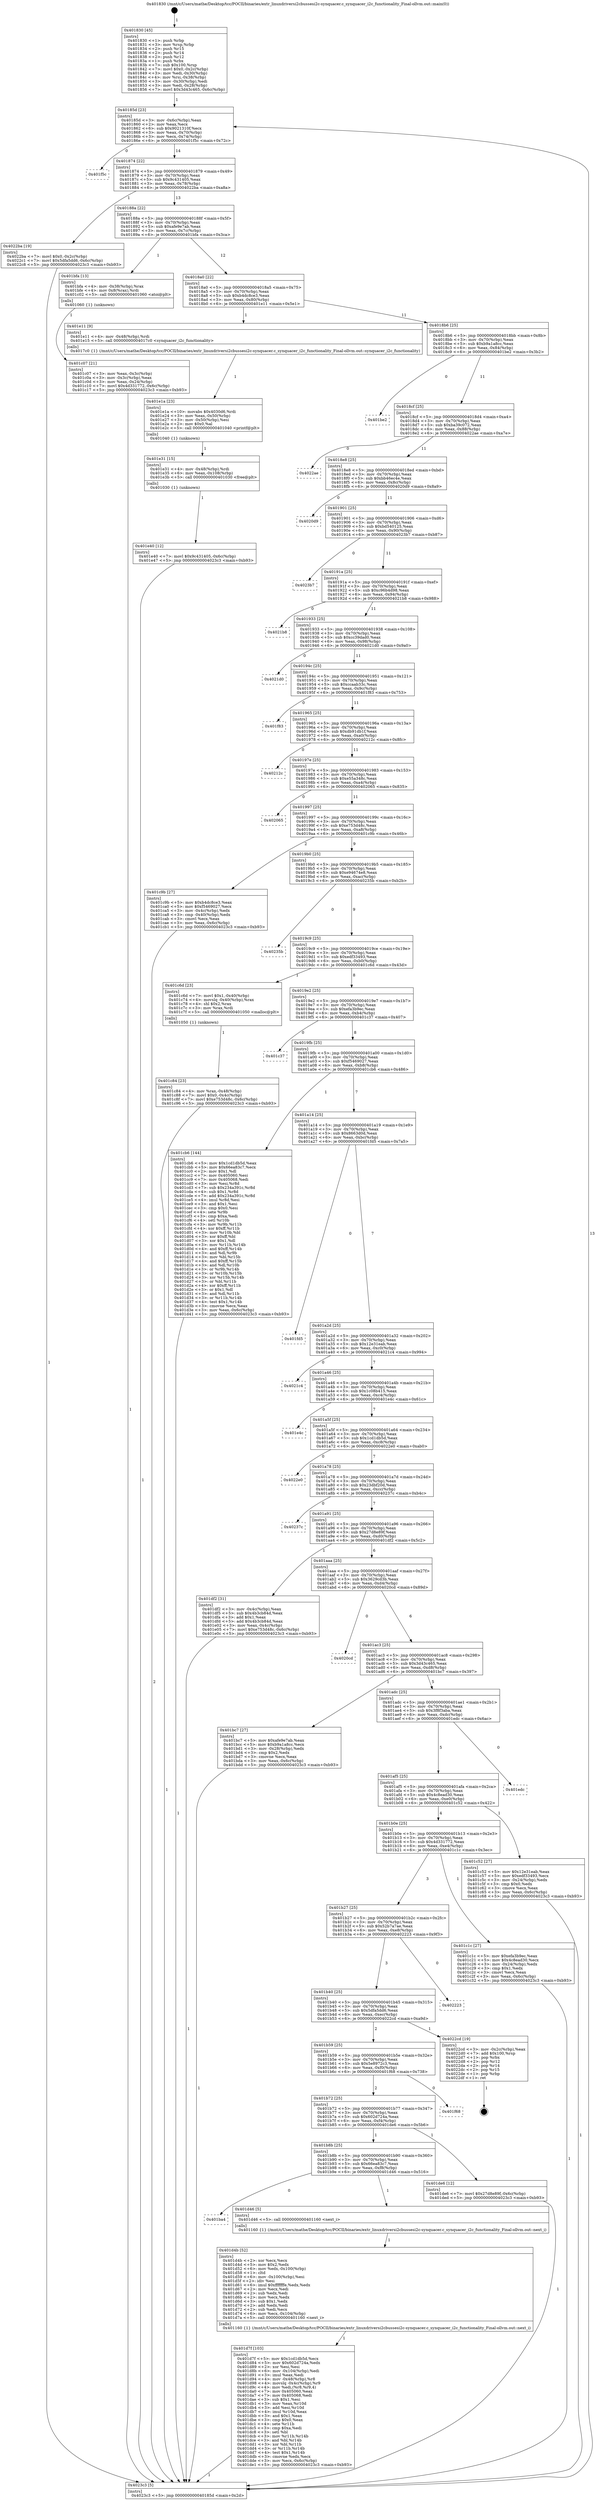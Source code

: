 digraph "0x401830" {
  label = "0x401830 (/mnt/c/Users/mathe/Desktop/tcc/POCII/binaries/extr_linuxdriversi2cbussesi2c-synquacer.c_synquacer_i2c_functionality_Final-ollvm.out::main(0))"
  labelloc = "t"
  node[shape=record]

  Entry [label="",width=0.3,height=0.3,shape=circle,fillcolor=black,style=filled]
  "0x40185d" [label="{
     0x40185d [23]\l
     | [instrs]\l
     &nbsp;&nbsp;0x40185d \<+3\>: mov -0x6c(%rbp),%eax\l
     &nbsp;&nbsp;0x401860 \<+2\>: mov %eax,%ecx\l
     &nbsp;&nbsp;0x401862 \<+6\>: sub $0x9021310f,%ecx\l
     &nbsp;&nbsp;0x401868 \<+3\>: mov %eax,-0x70(%rbp)\l
     &nbsp;&nbsp;0x40186b \<+3\>: mov %ecx,-0x74(%rbp)\l
     &nbsp;&nbsp;0x40186e \<+6\>: je 0000000000401f5c \<main+0x72c\>\l
  }"]
  "0x401f5c" [label="{
     0x401f5c\l
  }", style=dashed]
  "0x401874" [label="{
     0x401874 [22]\l
     | [instrs]\l
     &nbsp;&nbsp;0x401874 \<+5\>: jmp 0000000000401879 \<main+0x49\>\l
     &nbsp;&nbsp;0x401879 \<+3\>: mov -0x70(%rbp),%eax\l
     &nbsp;&nbsp;0x40187c \<+5\>: sub $0x9c431405,%eax\l
     &nbsp;&nbsp;0x401881 \<+3\>: mov %eax,-0x78(%rbp)\l
     &nbsp;&nbsp;0x401884 \<+6\>: je 00000000004022ba \<main+0xa8a\>\l
  }"]
  Exit [label="",width=0.3,height=0.3,shape=circle,fillcolor=black,style=filled,peripheries=2]
  "0x4022ba" [label="{
     0x4022ba [19]\l
     | [instrs]\l
     &nbsp;&nbsp;0x4022ba \<+7\>: movl $0x0,-0x2c(%rbp)\l
     &nbsp;&nbsp;0x4022c1 \<+7\>: movl $0x5dfa5dd6,-0x6c(%rbp)\l
     &nbsp;&nbsp;0x4022c8 \<+5\>: jmp 00000000004023c3 \<main+0xb93\>\l
  }"]
  "0x40188a" [label="{
     0x40188a [22]\l
     | [instrs]\l
     &nbsp;&nbsp;0x40188a \<+5\>: jmp 000000000040188f \<main+0x5f\>\l
     &nbsp;&nbsp;0x40188f \<+3\>: mov -0x70(%rbp),%eax\l
     &nbsp;&nbsp;0x401892 \<+5\>: sub $0xafe9e7ab,%eax\l
     &nbsp;&nbsp;0x401897 \<+3\>: mov %eax,-0x7c(%rbp)\l
     &nbsp;&nbsp;0x40189a \<+6\>: je 0000000000401bfa \<main+0x3ca\>\l
  }"]
  "0x401e40" [label="{
     0x401e40 [12]\l
     | [instrs]\l
     &nbsp;&nbsp;0x401e40 \<+7\>: movl $0x9c431405,-0x6c(%rbp)\l
     &nbsp;&nbsp;0x401e47 \<+5\>: jmp 00000000004023c3 \<main+0xb93\>\l
  }"]
  "0x401bfa" [label="{
     0x401bfa [13]\l
     | [instrs]\l
     &nbsp;&nbsp;0x401bfa \<+4\>: mov -0x38(%rbp),%rax\l
     &nbsp;&nbsp;0x401bfe \<+4\>: mov 0x8(%rax),%rdi\l
     &nbsp;&nbsp;0x401c02 \<+5\>: call 0000000000401060 \<atoi@plt\>\l
     | [calls]\l
     &nbsp;&nbsp;0x401060 \{1\} (unknown)\l
  }"]
  "0x4018a0" [label="{
     0x4018a0 [22]\l
     | [instrs]\l
     &nbsp;&nbsp;0x4018a0 \<+5\>: jmp 00000000004018a5 \<main+0x75\>\l
     &nbsp;&nbsp;0x4018a5 \<+3\>: mov -0x70(%rbp),%eax\l
     &nbsp;&nbsp;0x4018a8 \<+5\>: sub $0xb4dc8ce3,%eax\l
     &nbsp;&nbsp;0x4018ad \<+3\>: mov %eax,-0x80(%rbp)\l
     &nbsp;&nbsp;0x4018b0 \<+6\>: je 0000000000401e11 \<main+0x5e1\>\l
  }"]
  "0x401e31" [label="{
     0x401e31 [15]\l
     | [instrs]\l
     &nbsp;&nbsp;0x401e31 \<+4\>: mov -0x48(%rbp),%rdi\l
     &nbsp;&nbsp;0x401e35 \<+6\>: mov %eax,-0x108(%rbp)\l
     &nbsp;&nbsp;0x401e3b \<+5\>: call 0000000000401030 \<free@plt\>\l
     | [calls]\l
     &nbsp;&nbsp;0x401030 \{1\} (unknown)\l
  }"]
  "0x401e11" [label="{
     0x401e11 [9]\l
     | [instrs]\l
     &nbsp;&nbsp;0x401e11 \<+4\>: mov -0x48(%rbp),%rdi\l
     &nbsp;&nbsp;0x401e15 \<+5\>: call 00000000004017c0 \<synquacer_i2c_functionality\>\l
     | [calls]\l
     &nbsp;&nbsp;0x4017c0 \{1\} (/mnt/c/Users/mathe/Desktop/tcc/POCII/binaries/extr_linuxdriversi2cbussesi2c-synquacer.c_synquacer_i2c_functionality_Final-ollvm.out::synquacer_i2c_functionality)\l
  }"]
  "0x4018b6" [label="{
     0x4018b6 [25]\l
     | [instrs]\l
     &nbsp;&nbsp;0x4018b6 \<+5\>: jmp 00000000004018bb \<main+0x8b\>\l
     &nbsp;&nbsp;0x4018bb \<+3\>: mov -0x70(%rbp),%eax\l
     &nbsp;&nbsp;0x4018be \<+5\>: sub $0xb9a1a8cc,%eax\l
     &nbsp;&nbsp;0x4018c3 \<+6\>: mov %eax,-0x84(%rbp)\l
     &nbsp;&nbsp;0x4018c9 \<+6\>: je 0000000000401be2 \<main+0x3b2\>\l
  }"]
  "0x401e1a" [label="{
     0x401e1a [23]\l
     | [instrs]\l
     &nbsp;&nbsp;0x401e1a \<+10\>: movabs $0x4030d6,%rdi\l
     &nbsp;&nbsp;0x401e24 \<+3\>: mov %eax,-0x50(%rbp)\l
     &nbsp;&nbsp;0x401e27 \<+3\>: mov -0x50(%rbp),%esi\l
     &nbsp;&nbsp;0x401e2a \<+2\>: mov $0x0,%al\l
     &nbsp;&nbsp;0x401e2c \<+5\>: call 0000000000401040 \<printf@plt\>\l
     | [calls]\l
     &nbsp;&nbsp;0x401040 \{1\} (unknown)\l
  }"]
  "0x401be2" [label="{
     0x401be2\l
  }", style=dashed]
  "0x4018cf" [label="{
     0x4018cf [25]\l
     | [instrs]\l
     &nbsp;&nbsp;0x4018cf \<+5\>: jmp 00000000004018d4 \<main+0xa4\>\l
     &nbsp;&nbsp;0x4018d4 \<+3\>: mov -0x70(%rbp),%eax\l
     &nbsp;&nbsp;0x4018d7 \<+5\>: sub $0xba39c072,%eax\l
     &nbsp;&nbsp;0x4018dc \<+6\>: mov %eax,-0x88(%rbp)\l
     &nbsp;&nbsp;0x4018e2 \<+6\>: je 00000000004022ae \<main+0xa7e\>\l
  }"]
  "0x401d7f" [label="{
     0x401d7f [103]\l
     | [instrs]\l
     &nbsp;&nbsp;0x401d7f \<+5\>: mov $0x1cd1db5d,%ecx\l
     &nbsp;&nbsp;0x401d84 \<+5\>: mov $0x602d724a,%edx\l
     &nbsp;&nbsp;0x401d89 \<+2\>: xor %esi,%esi\l
     &nbsp;&nbsp;0x401d8b \<+6\>: mov -0x104(%rbp),%edi\l
     &nbsp;&nbsp;0x401d91 \<+3\>: imul %eax,%edi\l
     &nbsp;&nbsp;0x401d94 \<+4\>: mov -0x48(%rbp),%r8\l
     &nbsp;&nbsp;0x401d98 \<+4\>: movslq -0x4c(%rbp),%r9\l
     &nbsp;&nbsp;0x401d9c \<+4\>: mov %edi,(%r8,%r9,4)\l
     &nbsp;&nbsp;0x401da0 \<+7\>: mov 0x405060,%eax\l
     &nbsp;&nbsp;0x401da7 \<+7\>: mov 0x405068,%edi\l
     &nbsp;&nbsp;0x401dae \<+3\>: sub $0x1,%esi\l
     &nbsp;&nbsp;0x401db1 \<+3\>: mov %eax,%r10d\l
     &nbsp;&nbsp;0x401db4 \<+3\>: add %esi,%r10d\l
     &nbsp;&nbsp;0x401db7 \<+4\>: imul %r10d,%eax\l
     &nbsp;&nbsp;0x401dbb \<+3\>: and $0x1,%eax\l
     &nbsp;&nbsp;0x401dbe \<+3\>: cmp $0x0,%eax\l
     &nbsp;&nbsp;0x401dc1 \<+4\>: sete %r11b\l
     &nbsp;&nbsp;0x401dc5 \<+3\>: cmp $0xa,%edi\l
     &nbsp;&nbsp;0x401dc8 \<+3\>: setl %bl\l
     &nbsp;&nbsp;0x401dcb \<+3\>: mov %r11b,%r14b\l
     &nbsp;&nbsp;0x401dce \<+3\>: and %bl,%r14b\l
     &nbsp;&nbsp;0x401dd1 \<+3\>: xor %bl,%r11b\l
     &nbsp;&nbsp;0x401dd4 \<+3\>: or %r11b,%r14b\l
     &nbsp;&nbsp;0x401dd7 \<+4\>: test $0x1,%r14b\l
     &nbsp;&nbsp;0x401ddb \<+3\>: cmovne %edx,%ecx\l
     &nbsp;&nbsp;0x401dde \<+3\>: mov %ecx,-0x6c(%rbp)\l
     &nbsp;&nbsp;0x401de1 \<+5\>: jmp 00000000004023c3 \<main+0xb93\>\l
  }"]
  "0x4022ae" [label="{
     0x4022ae\l
  }", style=dashed]
  "0x4018e8" [label="{
     0x4018e8 [25]\l
     | [instrs]\l
     &nbsp;&nbsp;0x4018e8 \<+5\>: jmp 00000000004018ed \<main+0xbd\>\l
     &nbsp;&nbsp;0x4018ed \<+3\>: mov -0x70(%rbp),%eax\l
     &nbsp;&nbsp;0x4018f0 \<+5\>: sub $0xbb46ec4e,%eax\l
     &nbsp;&nbsp;0x4018f5 \<+6\>: mov %eax,-0x8c(%rbp)\l
     &nbsp;&nbsp;0x4018fb \<+6\>: je 00000000004020d9 \<main+0x8a9\>\l
  }"]
  "0x401d4b" [label="{
     0x401d4b [52]\l
     | [instrs]\l
     &nbsp;&nbsp;0x401d4b \<+2\>: xor %ecx,%ecx\l
     &nbsp;&nbsp;0x401d4d \<+5\>: mov $0x2,%edx\l
     &nbsp;&nbsp;0x401d52 \<+6\>: mov %edx,-0x100(%rbp)\l
     &nbsp;&nbsp;0x401d58 \<+1\>: cltd\l
     &nbsp;&nbsp;0x401d59 \<+6\>: mov -0x100(%rbp),%esi\l
     &nbsp;&nbsp;0x401d5f \<+2\>: idiv %esi\l
     &nbsp;&nbsp;0x401d61 \<+6\>: imul $0xfffffffe,%edx,%edx\l
     &nbsp;&nbsp;0x401d67 \<+2\>: mov %ecx,%edi\l
     &nbsp;&nbsp;0x401d69 \<+2\>: sub %edx,%edi\l
     &nbsp;&nbsp;0x401d6b \<+2\>: mov %ecx,%edx\l
     &nbsp;&nbsp;0x401d6d \<+3\>: sub $0x1,%edx\l
     &nbsp;&nbsp;0x401d70 \<+2\>: add %edx,%edi\l
     &nbsp;&nbsp;0x401d72 \<+2\>: sub %edi,%ecx\l
     &nbsp;&nbsp;0x401d74 \<+6\>: mov %ecx,-0x104(%rbp)\l
     &nbsp;&nbsp;0x401d7a \<+5\>: call 0000000000401160 \<next_i\>\l
     | [calls]\l
     &nbsp;&nbsp;0x401160 \{1\} (/mnt/c/Users/mathe/Desktop/tcc/POCII/binaries/extr_linuxdriversi2cbussesi2c-synquacer.c_synquacer_i2c_functionality_Final-ollvm.out::next_i)\l
  }"]
  "0x4020d9" [label="{
     0x4020d9\l
  }", style=dashed]
  "0x401901" [label="{
     0x401901 [25]\l
     | [instrs]\l
     &nbsp;&nbsp;0x401901 \<+5\>: jmp 0000000000401906 \<main+0xd6\>\l
     &nbsp;&nbsp;0x401906 \<+3\>: mov -0x70(%rbp),%eax\l
     &nbsp;&nbsp;0x401909 \<+5\>: sub $0xbd540125,%eax\l
     &nbsp;&nbsp;0x40190e \<+6\>: mov %eax,-0x90(%rbp)\l
     &nbsp;&nbsp;0x401914 \<+6\>: je 00000000004023b7 \<main+0xb87\>\l
  }"]
  "0x401ba4" [label="{
     0x401ba4\l
  }", style=dashed]
  "0x4023b7" [label="{
     0x4023b7\l
  }", style=dashed]
  "0x40191a" [label="{
     0x40191a [25]\l
     | [instrs]\l
     &nbsp;&nbsp;0x40191a \<+5\>: jmp 000000000040191f \<main+0xef\>\l
     &nbsp;&nbsp;0x40191f \<+3\>: mov -0x70(%rbp),%eax\l
     &nbsp;&nbsp;0x401922 \<+5\>: sub $0xc96b4d98,%eax\l
     &nbsp;&nbsp;0x401927 \<+6\>: mov %eax,-0x94(%rbp)\l
     &nbsp;&nbsp;0x40192d \<+6\>: je 00000000004021b8 \<main+0x988\>\l
  }"]
  "0x401d46" [label="{
     0x401d46 [5]\l
     | [instrs]\l
     &nbsp;&nbsp;0x401d46 \<+5\>: call 0000000000401160 \<next_i\>\l
     | [calls]\l
     &nbsp;&nbsp;0x401160 \{1\} (/mnt/c/Users/mathe/Desktop/tcc/POCII/binaries/extr_linuxdriversi2cbussesi2c-synquacer.c_synquacer_i2c_functionality_Final-ollvm.out::next_i)\l
  }"]
  "0x4021b8" [label="{
     0x4021b8\l
  }", style=dashed]
  "0x401933" [label="{
     0x401933 [25]\l
     | [instrs]\l
     &nbsp;&nbsp;0x401933 \<+5\>: jmp 0000000000401938 \<main+0x108\>\l
     &nbsp;&nbsp;0x401938 \<+3\>: mov -0x70(%rbp),%eax\l
     &nbsp;&nbsp;0x40193b \<+5\>: sub $0xcc39dad0,%eax\l
     &nbsp;&nbsp;0x401940 \<+6\>: mov %eax,-0x98(%rbp)\l
     &nbsp;&nbsp;0x401946 \<+6\>: je 00000000004021d0 \<main+0x9a0\>\l
  }"]
  "0x401b8b" [label="{
     0x401b8b [25]\l
     | [instrs]\l
     &nbsp;&nbsp;0x401b8b \<+5\>: jmp 0000000000401b90 \<main+0x360\>\l
     &nbsp;&nbsp;0x401b90 \<+3\>: mov -0x70(%rbp),%eax\l
     &nbsp;&nbsp;0x401b93 \<+5\>: sub $0x66ea83c7,%eax\l
     &nbsp;&nbsp;0x401b98 \<+6\>: mov %eax,-0xf8(%rbp)\l
     &nbsp;&nbsp;0x401b9e \<+6\>: je 0000000000401d46 \<main+0x516\>\l
  }"]
  "0x4021d0" [label="{
     0x4021d0\l
  }", style=dashed]
  "0x40194c" [label="{
     0x40194c [25]\l
     | [instrs]\l
     &nbsp;&nbsp;0x40194c \<+5\>: jmp 0000000000401951 \<main+0x121\>\l
     &nbsp;&nbsp;0x401951 \<+3\>: mov -0x70(%rbp),%eax\l
     &nbsp;&nbsp;0x401954 \<+5\>: sub $0xccaab33c,%eax\l
     &nbsp;&nbsp;0x401959 \<+6\>: mov %eax,-0x9c(%rbp)\l
     &nbsp;&nbsp;0x40195f \<+6\>: je 0000000000401f83 \<main+0x753\>\l
  }"]
  "0x401de6" [label="{
     0x401de6 [12]\l
     | [instrs]\l
     &nbsp;&nbsp;0x401de6 \<+7\>: movl $0x27d8e89f,-0x6c(%rbp)\l
     &nbsp;&nbsp;0x401ded \<+5\>: jmp 00000000004023c3 \<main+0xb93\>\l
  }"]
  "0x401f83" [label="{
     0x401f83\l
  }", style=dashed]
  "0x401965" [label="{
     0x401965 [25]\l
     | [instrs]\l
     &nbsp;&nbsp;0x401965 \<+5\>: jmp 000000000040196a \<main+0x13a\>\l
     &nbsp;&nbsp;0x40196a \<+3\>: mov -0x70(%rbp),%eax\l
     &nbsp;&nbsp;0x40196d \<+5\>: sub $0xdb91db1f,%eax\l
     &nbsp;&nbsp;0x401972 \<+6\>: mov %eax,-0xa0(%rbp)\l
     &nbsp;&nbsp;0x401978 \<+6\>: je 000000000040212c \<main+0x8fc\>\l
  }"]
  "0x401b72" [label="{
     0x401b72 [25]\l
     | [instrs]\l
     &nbsp;&nbsp;0x401b72 \<+5\>: jmp 0000000000401b77 \<main+0x347\>\l
     &nbsp;&nbsp;0x401b77 \<+3\>: mov -0x70(%rbp),%eax\l
     &nbsp;&nbsp;0x401b7a \<+5\>: sub $0x602d724a,%eax\l
     &nbsp;&nbsp;0x401b7f \<+6\>: mov %eax,-0xf4(%rbp)\l
     &nbsp;&nbsp;0x401b85 \<+6\>: je 0000000000401de6 \<main+0x5b6\>\l
  }"]
  "0x40212c" [label="{
     0x40212c\l
  }", style=dashed]
  "0x40197e" [label="{
     0x40197e [25]\l
     | [instrs]\l
     &nbsp;&nbsp;0x40197e \<+5\>: jmp 0000000000401983 \<main+0x153\>\l
     &nbsp;&nbsp;0x401983 \<+3\>: mov -0x70(%rbp),%eax\l
     &nbsp;&nbsp;0x401986 \<+5\>: sub $0xe55a348c,%eax\l
     &nbsp;&nbsp;0x40198b \<+6\>: mov %eax,-0xa4(%rbp)\l
     &nbsp;&nbsp;0x401991 \<+6\>: je 0000000000402065 \<main+0x835\>\l
  }"]
  "0x401f68" [label="{
     0x401f68\l
  }", style=dashed]
  "0x402065" [label="{
     0x402065\l
  }", style=dashed]
  "0x401997" [label="{
     0x401997 [25]\l
     | [instrs]\l
     &nbsp;&nbsp;0x401997 \<+5\>: jmp 000000000040199c \<main+0x16c\>\l
     &nbsp;&nbsp;0x40199c \<+3\>: mov -0x70(%rbp),%eax\l
     &nbsp;&nbsp;0x40199f \<+5\>: sub $0xe753d48c,%eax\l
     &nbsp;&nbsp;0x4019a4 \<+6\>: mov %eax,-0xa8(%rbp)\l
     &nbsp;&nbsp;0x4019aa \<+6\>: je 0000000000401c9b \<main+0x46b\>\l
  }"]
  "0x401b59" [label="{
     0x401b59 [25]\l
     | [instrs]\l
     &nbsp;&nbsp;0x401b59 \<+5\>: jmp 0000000000401b5e \<main+0x32e\>\l
     &nbsp;&nbsp;0x401b5e \<+3\>: mov -0x70(%rbp),%eax\l
     &nbsp;&nbsp;0x401b61 \<+5\>: sub $0x5e8972c3,%eax\l
     &nbsp;&nbsp;0x401b66 \<+6\>: mov %eax,-0xf0(%rbp)\l
     &nbsp;&nbsp;0x401b6c \<+6\>: je 0000000000401f68 \<main+0x738\>\l
  }"]
  "0x401c9b" [label="{
     0x401c9b [27]\l
     | [instrs]\l
     &nbsp;&nbsp;0x401c9b \<+5\>: mov $0xb4dc8ce3,%eax\l
     &nbsp;&nbsp;0x401ca0 \<+5\>: mov $0xf5469027,%ecx\l
     &nbsp;&nbsp;0x401ca5 \<+3\>: mov -0x4c(%rbp),%edx\l
     &nbsp;&nbsp;0x401ca8 \<+3\>: cmp -0x40(%rbp),%edx\l
     &nbsp;&nbsp;0x401cab \<+3\>: cmovl %ecx,%eax\l
     &nbsp;&nbsp;0x401cae \<+3\>: mov %eax,-0x6c(%rbp)\l
     &nbsp;&nbsp;0x401cb1 \<+5\>: jmp 00000000004023c3 \<main+0xb93\>\l
  }"]
  "0x4019b0" [label="{
     0x4019b0 [25]\l
     | [instrs]\l
     &nbsp;&nbsp;0x4019b0 \<+5\>: jmp 00000000004019b5 \<main+0x185\>\l
     &nbsp;&nbsp;0x4019b5 \<+3\>: mov -0x70(%rbp),%eax\l
     &nbsp;&nbsp;0x4019b8 \<+5\>: sub $0xe94674e8,%eax\l
     &nbsp;&nbsp;0x4019bd \<+6\>: mov %eax,-0xac(%rbp)\l
     &nbsp;&nbsp;0x4019c3 \<+6\>: je 000000000040235b \<main+0xb2b\>\l
  }"]
  "0x4022cd" [label="{
     0x4022cd [19]\l
     | [instrs]\l
     &nbsp;&nbsp;0x4022cd \<+3\>: mov -0x2c(%rbp),%eax\l
     &nbsp;&nbsp;0x4022d0 \<+7\>: add $0x100,%rsp\l
     &nbsp;&nbsp;0x4022d7 \<+1\>: pop %rbx\l
     &nbsp;&nbsp;0x4022d8 \<+2\>: pop %r12\l
     &nbsp;&nbsp;0x4022da \<+2\>: pop %r14\l
     &nbsp;&nbsp;0x4022dc \<+2\>: pop %r15\l
     &nbsp;&nbsp;0x4022de \<+1\>: pop %rbp\l
     &nbsp;&nbsp;0x4022df \<+1\>: ret\l
  }"]
  "0x40235b" [label="{
     0x40235b\l
  }", style=dashed]
  "0x4019c9" [label="{
     0x4019c9 [25]\l
     | [instrs]\l
     &nbsp;&nbsp;0x4019c9 \<+5\>: jmp 00000000004019ce \<main+0x19e\>\l
     &nbsp;&nbsp;0x4019ce \<+3\>: mov -0x70(%rbp),%eax\l
     &nbsp;&nbsp;0x4019d1 \<+5\>: sub $0xedf33493,%eax\l
     &nbsp;&nbsp;0x4019d6 \<+6\>: mov %eax,-0xb0(%rbp)\l
     &nbsp;&nbsp;0x4019dc \<+6\>: je 0000000000401c6d \<main+0x43d\>\l
  }"]
  "0x401b40" [label="{
     0x401b40 [25]\l
     | [instrs]\l
     &nbsp;&nbsp;0x401b40 \<+5\>: jmp 0000000000401b45 \<main+0x315\>\l
     &nbsp;&nbsp;0x401b45 \<+3\>: mov -0x70(%rbp),%eax\l
     &nbsp;&nbsp;0x401b48 \<+5\>: sub $0x5dfa5dd6,%eax\l
     &nbsp;&nbsp;0x401b4d \<+6\>: mov %eax,-0xec(%rbp)\l
     &nbsp;&nbsp;0x401b53 \<+6\>: je 00000000004022cd \<main+0xa9d\>\l
  }"]
  "0x401c6d" [label="{
     0x401c6d [23]\l
     | [instrs]\l
     &nbsp;&nbsp;0x401c6d \<+7\>: movl $0x1,-0x40(%rbp)\l
     &nbsp;&nbsp;0x401c74 \<+4\>: movslq -0x40(%rbp),%rax\l
     &nbsp;&nbsp;0x401c78 \<+4\>: shl $0x2,%rax\l
     &nbsp;&nbsp;0x401c7c \<+3\>: mov %rax,%rdi\l
     &nbsp;&nbsp;0x401c7f \<+5\>: call 0000000000401050 \<malloc@plt\>\l
     | [calls]\l
     &nbsp;&nbsp;0x401050 \{1\} (unknown)\l
  }"]
  "0x4019e2" [label="{
     0x4019e2 [25]\l
     | [instrs]\l
     &nbsp;&nbsp;0x4019e2 \<+5\>: jmp 00000000004019e7 \<main+0x1b7\>\l
     &nbsp;&nbsp;0x4019e7 \<+3\>: mov -0x70(%rbp),%eax\l
     &nbsp;&nbsp;0x4019ea \<+5\>: sub $0xefa3b9ec,%eax\l
     &nbsp;&nbsp;0x4019ef \<+6\>: mov %eax,-0xb4(%rbp)\l
     &nbsp;&nbsp;0x4019f5 \<+6\>: je 0000000000401c37 \<main+0x407\>\l
  }"]
  "0x402223" [label="{
     0x402223\l
  }", style=dashed]
  "0x401c37" [label="{
     0x401c37\l
  }", style=dashed]
  "0x4019fb" [label="{
     0x4019fb [25]\l
     | [instrs]\l
     &nbsp;&nbsp;0x4019fb \<+5\>: jmp 0000000000401a00 \<main+0x1d0\>\l
     &nbsp;&nbsp;0x401a00 \<+3\>: mov -0x70(%rbp),%eax\l
     &nbsp;&nbsp;0x401a03 \<+5\>: sub $0xf5469027,%eax\l
     &nbsp;&nbsp;0x401a08 \<+6\>: mov %eax,-0xb8(%rbp)\l
     &nbsp;&nbsp;0x401a0e \<+6\>: je 0000000000401cb6 \<main+0x486\>\l
  }"]
  "0x401c84" [label="{
     0x401c84 [23]\l
     | [instrs]\l
     &nbsp;&nbsp;0x401c84 \<+4\>: mov %rax,-0x48(%rbp)\l
     &nbsp;&nbsp;0x401c88 \<+7\>: movl $0x0,-0x4c(%rbp)\l
     &nbsp;&nbsp;0x401c8f \<+7\>: movl $0xe753d48c,-0x6c(%rbp)\l
     &nbsp;&nbsp;0x401c96 \<+5\>: jmp 00000000004023c3 \<main+0xb93\>\l
  }"]
  "0x401cb6" [label="{
     0x401cb6 [144]\l
     | [instrs]\l
     &nbsp;&nbsp;0x401cb6 \<+5\>: mov $0x1cd1db5d,%eax\l
     &nbsp;&nbsp;0x401cbb \<+5\>: mov $0x66ea83c7,%ecx\l
     &nbsp;&nbsp;0x401cc0 \<+2\>: mov $0x1,%dl\l
     &nbsp;&nbsp;0x401cc2 \<+7\>: mov 0x405060,%esi\l
     &nbsp;&nbsp;0x401cc9 \<+7\>: mov 0x405068,%edi\l
     &nbsp;&nbsp;0x401cd0 \<+3\>: mov %esi,%r8d\l
     &nbsp;&nbsp;0x401cd3 \<+7\>: sub $0x234a391c,%r8d\l
     &nbsp;&nbsp;0x401cda \<+4\>: sub $0x1,%r8d\l
     &nbsp;&nbsp;0x401cde \<+7\>: add $0x234a391c,%r8d\l
     &nbsp;&nbsp;0x401ce5 \<+4\>: imul %r8d,%esi\l
     &nbsp;&nbsp;0x401ce9 \<+3\>: and $0x1,%esi\l
     &nbsp;&nbsp;0x401cec \<+3\>: cmp $0x0,%esi\l
     &nbsp;&nbsp;0x401cef \<+4\>: sete %r9b\l
     &nbsp;&nbsp;0x401cf3 \<+3\>: cmp $0xa,%edi\l
     &nbsp;&nbsp;0x401cf6 \<+4\>: setl %r10b\l
     &nbsp;&nbsp;0x401cfa \<+3\>: mov %r9b,%r11b\l
     &nbsp;&nbsp;0x401cfd \<+4\>: xor $0xff,%r11b\l
     &nbsp;&nbsp;0x401d01 \<+3\>: mov %r10b,%bl\l
     &nbsp;&nbsp;0x401d04 \<+3\>: xor $0xff,%bl\l
     &nbsp;&nbsp;0x401d07 \<+3\>: xor $0x1,%dl\l
     &nbsp;&nbsp;0x401d0a \<+3\>: mov %r11b,%r14b\l
     &nbsp;&nbsp;0x401d0d \<+4\>: and $0xff,%r14b\l
     &nbsp;&nbsp;0x401d11 \<+3\>: and %dl,%r9b\l
     &nbsp;&nbsp;0x401d14 \<+3\>: mov %bl,%r15b\l
     &nbsp;&nbsp;0x401d17 \<+4\>: and $0xff,%r15b\l
     &nbsp;&nbsp;0x401d1b \<+3\>: and %dl,%r10b\l
     &nbsp;&nbsp;0x401d1e \<+3\>: or %r9b,%r14b\l
     &nbsp;&nbsp;0x401d21 \<+3\>: or %r10b,%r15b\l
     &nbsp;&nbsp;0x401d24 \<+3\>: xor %r15b,%r14b\l
     &nbsp;&nbsp;0x401d27 \<+3\>: or %bl,%r11b\l
     &nbsp;&nbsp;0x401d2a \<+4\>: xor $0xff,%r11b\l
     &nbsp;&nbsp;0x401d2e \<+3\>: or $0x1,%dl\l
     &nbsp;&nbsp;0x401d31 \<+3\>: and %dl,%r11b\l
     &nbsp;&nbsp;0x401d34 \<+3\>: or %r11b,%r14b\l
     &nbsp;&nbsp;0x401d37 \<+4\>: test $0x1,%r14b\l
     &nbsp;&nbsp;0x401d3b \<+3\>: cmovne %ecx,%eax\l
     &nbsp;&nbsp;0x401d3e \<+3\>: mov %eax,-0x6c(%rbp)\l
     &nbsp;&nbsp;0x401d41 \<+5\>: jmp 00000000004023c3 \<main+0xb93\>\l
  }"]
  "0x401a14" [label="{
     0x401a14 [25]\l
     | [instrs]\l
     &nbsp;&nbsp;0x401a14 \<+5\>: jmp 0000000000401a19 \<main+0x1e9\>\l
     &nbsp;&nbsp;0x401a19 \<+3\>: mov -0x70(%rbp),%eax\l
     &nbsp;&nbsp;0x401a1c \<+5\>: sub $0x8663d0d,%eax\l
     &nbsp;&nbsp;0x401a21 \<+6\>: mov %eax,-0xbc(%rbp)\l
     &nbsp;&nbsp;0x401a27 \<+6\>: je 0000000000401fd5 \<main+0x7a5\>\l
  }"]
  "0x401b27" [label="{
     0x401b27 [25]\l
     | [instrs]\l
     &nbsp;&nbsp;0x401b27 \<+5\>: jmp 0000000000401b2c \<main+0x2fc\>\l
     &nbsp;&nbsp;0x401b2c \<+3\>: mov -0x70(%rbp),%eax\l
     &nbsp;&nbsp;0x401b2f \<+5\>: sub $0x52b7a7ae,%eax\l
     &nbsp;&nbsp;0x401b34 \<+6\>: mov %eax,-0xe8(%rbp)\l
     &nbsp;&nbsp;0x401b3a \<+6\>: je 0000000000402223 \<main+0x9f3\>\l
  }"]
  "0x401fd5" [label="{
     0x401fd5\l
  }", style=dashed]
  "0x401a2d" [label="{
     0x401a2d [25]\l
     | [instrs]\l
     &nbsp;&nbsp;0x401a2d \<+5\>: jmp 0000000000401a32 \<main+0x202\>\l
     &nbsp;&nbsp;0x401a32 \<+3\>: mov -0x70(%rbp),%eax\l
     &nbsp;&nbsp;0x401a35 \<+5\>: sub $0x12e31eab,%eax\l
     &nbsp;&nbsp;0x401a3a \<+6\>: mov %eax,-0xc0(%rbp)\l
     &nbsp;&nbsp;0x401a40 \<+6\>: je 00000000004021c4 \<main+0x994\>\l
  }"]
  "0x401c1c" [label="{
     0x401c1c [27]\l
     | [instrs]\l
     &nbsp;&nbsp;0x401c1c \<+5\>: mov $0xefa3b9ec,%eax\l
     &nbsp;&nbsp;0x401c21 \<+5\>: mov $0x4c8ead30,%ecx\l
     &nbsp;&nbsp;0x401c26 \<+3\>: mov -0x24(%rbp),%edx\l
     &nbsp;&nbsp;0x401c29 \<+3\>: cmp $0x1,%edx\l
     &nbsp;&nbsp;0x401c2c \<+3\>: cmovl %ecx,%eax\l
     &nbsp;&nbsp;0x401c2f \<+3\>: mov %eax,-0x6c(%rbp)\l
     &nbsp;&nbsp;0x401c32 \<+5\>: jmp 00000000004023c3 \<main+0xb93\>\l
  }"]
  "0x4021c4" [label="{
     0x4021c4\l
  }", style=dashed]
  "0x401a46" [label="{
     0x401a46 [25]\l
     | [instrs]\l
     &nbsp;&nbsp;0x401a46 \<+5\>: jmp 0000000000401a4b \<main+0x21b\>\l
     &nbsp;&nbsp;0x401a4b \<+3\>: mov -0x70(%rbp),%eax\l
     &nbsp;&nbsp;0x401a4e \<+5\>: sub $0x1c08b415,%eax\l
     &nbsp;&nbsp;0x401a53 \<+6\>: mov %eax,-0xc4(%rbp)\l
     &nbsp;&nbsp;0x401a59 \<+6\>: je 0000000000401e4c \<main+0x61c\>\l
  }"]
  "0x401b0e" [label="{
     0x401b0e [25]\l
     | [instrs]\l
     &nbsp;&nbsp;0x401b0e \<+5\>: jmp 0000000000401b13 \<main+0x2e3\>\l
     &nbsp;&nbsp;0x401b13 \<+3\>: mov -0x70(%rbp),%eax\l
     &nbsp;&nbsp;0x401b16 \<+5\>: sub $0x4d331772,%eax\l
     &nbsp;&nbsp;0x401b1b \<+6\>: mov %eax,-0xe4(%rbp)\l
     &nbsp;&nbsp;0x401b21 \<+6\>: je 0000000000401c1c \<main+0x3ec\>\l
  }"]
  "0x401e4c" [label="{
     0x401e4c\l
  }", style=dashed]
  "0x401a5f" [label="{
     0x401a5f [25]\l
     | [instrs]\l
     &nbsp;&nbsp;0x401a5f \<+5\>: jmp 0000000000401a64 \<main+0x234\>\l
     &nbsp;&nbsp;0x401a64 \<+3\>: mov -0x70(%rbp),%eax\l
     &nbsp;&nbsp;0x401a67 \<+5\>: sub $0x1cd1db5d,%eax\l
     &nbsp;&nbsp;0x401a6c \<+6\>: mov %eax,-0xc8(%rbp)\l
     &nbsp;&nbsp;0x401a72 \<+6\>: je 00000000004022e0 \<main+0xab0\>\l
  }"]
  "0x401c52" [label="{
     0x401c52 [27]\l
     | [instrs]\l
     &nbsp;&nbsp;0x401c52 \<+5\>: mov $0x12e31eab,%eax\l
     &nbsp;&nbsp;0x401c57 \<+5\>: mov $0xedf33493,%ecx\l
     &nbsp;&nbsp;0x401c5c \<+3\>: mov -0x24(%rbp),%edx\l
     &nbsp;&nbsp;0x401c5f \<+3\>: cmp $0x0,%edx\l
     &nbsp;&nbsp;0x401c62 \<+3\>: cmove %ecx,%eax\l
     &nbsp;&nbsp;0x401c65 \<+3\>: mov %eax,-0x6c(%rbp)\l
     &nbsp;&nbsp;0x401c68 \<+5\>: jmp 00000000004023c3 \<main+0xb93\>\l
  }"]
  "0x4022e0" [label="{
     0x4022e0\l
  }", style=dashed]
  "0x401a78" [label="{
     0x401a78 [25]\l
     | [instrs]\l
     &nbsp;&nbsp;0x401a78 \<+5\>: jmp 0000000000401a7d \<main+0x24d\>\l
     &nbsp;&nbsp;0x401a7d \<+3\>: mov -0x70(%rbp),%eax\l
     &nbsp;&nbsp;0x401a80 \<+5\>: sub $0x23dbf20d,%eax\l
     &nbsp;&nbsp;0x401a85 \<+6\>: mov %eax,-0xcc(%rbp)\l
     &nbsp;&nbsp;0x401a8b \<+6\>: je 000000000040237c \<main+0xb4c\>\l
  }"]
  "0x401af5" [label="{
     0x401af5 [25]\l
     | [instrs]\l
     &nbsp;&nbsp;0x401af5 \<+5\>: jmp 0000000000401afa \<main+0x2ca\>\l
     &nbsp;&nbsp;0x401afa \<+3\>: mov -0x70(%rbp),%eax\l
     &nbsp;&nbsp;0x401afd \<+5\>: sub $0x4c8ead30,%eax\l
     &nbsp;&nbsp;0x401b02 \<+6\>: mov %eax,-0xe0(%rbp)\l
     &nbsp;&nbsp;0x401b08 \<+6\>: je 0000000000401c52 \<main+0x422\>\l
  }"]
  "0x40237c" [label="{
     0x40237c\l
  }", style=dashed]
  "0x401a91" [label="{
     0x401a91 [25]\l
     | [instrs]\l
     &nbsp;&nbsp;0x401a91 \<+5\>: jmp 0000000000401a96 \<main+0x266\>\l
     &nbsp;&nbsp;0x401a96 \<+3\>: mov -0x70(%rbp),%eax\l
     &nbsp;&nbsp;0x401a99 \<+5\>: sub $0x27d8e89f,%eax\l
     &nbsp;&nbsp;0x401a9e \<+6\>: mov %eax,-0xd0(%rbp)\l
     &nbsp;&nbsp;0x401aa4 \<+6\>: je 0000000000401df2 \<main+0x5c2\>\l
  }"]
  "0x401edc" [label="{
     0x401edc\l
  }", style=dashed]
  "0x401df2" [label="{
     0x401df2 [31]\l
     | [instrs]\l
     &nbsp;&nbsp;0x401df2 \<+3\>: mov -0x4c(%rbp),%eax\l
     &nbsp;&nbsp;0x401df5 \<+5\>: sub $0x4b3cb84d,%eax\l
     &nbsp;&nbsp;0x401dfa \<+3\>: add $0x1,%eax\l
     &nbsp;&nbsp;0x401dfd \<+5\>: add $0x4b3cb84d,%eax\l
     &nbsp;&nbsp;0x401e02 \<+3\>: mov %eax,-0x4c(%rbp)\l
     &nbsp;&nbsp;0x401e05 \<+7\>: movl $0xe753d48c,-0x6c(%rbp)\l
     &nbsp;&nbsp;0x401e0c \<+5\>: jmp 00000000004023c3 \<main+0xb93\>\l
  }"]
  "0x401aaa" [label="{
     0x401aaa [25]\l
     | [instrs]\l
     &nbsp;&nbsp;0x401aaa \<+5\>: jmp 0000000000401aaf \<main+0x27f\>\l
     &nbsp;&nbsp;0x401aaf \<+3\>: mov -0x70(%rbp),%eax\l
     &nbsp;&nbsp;0x401ab2 \<+5\>: sub $0x3629cd3b,%eax\l
     &nbsp;&nbsp;0x401ab7 \<+6\>: mov %eax,-0xd4(%rbp)\l
     &nbsp;&nbsp;0x401abd \<+6\>: je 00000000004020cd \<main+0x89d\>\l
  }"]
  "0x401c07" [label="{
     0x401c07 [21]\l
     | [instrs]\l
     &nbsp;&nbsp;0x401c07 \<+3\>: mov %eax,-0x3c(%rbp)\l
     &nbsp;&nbsp;0x401c0a \<+3\>: mov -0x3c(%rbp),%eax\l
     &nbsp;&nbsp;0x401c0d \<+3\>: mov %eax,-0x24(%rbp)\l
     &nbsp;&nbsp;0x401c10 \<+7\>: movl $0x4d331772,-0x6c(%rbp)\l
     &nbsp;&nbsp;0x401c17 \<+5\>: jmp 00000000004023c3 \<main+0xb93\>\l
  }"]
  "0x4020cd" [label="{
     0x4020cd\l
  }", style=dashed]
  "0x401ac3" [label="{
     0x401ac3 [25]\l
     | [instrs]\l
     &nbsp;&nbsp;0x401ac3 \<+5\>: jmp 0000000000401ac8 \<main+0x298\>\l
     &nbsp;&nbsp;0x401ac8 \<+3\>: mov -0x70(%rbp),%eax\l
     &nbsp;&nbsp;0x401acb \<+5\>: sub $0x3d43c465,%eax\l
     &nbsp;&nbsp;0x401ad0 \<+6\>: mov %eax,-0xd8(%rbp)\l
     &nbsp;&nbsp;0x401ad6 \<+6\>: je 0000000000401bc7 \<main+0x397\>\l
  }"]
  "0x401830" [label="{
     0x401830 [45]\l
     | [instrs]\l
     &nbsp;&nbsp;0x401830 \<+1\>: push %rbp\l
     &nbsp;&nbsp;0x401831 \<+3\>: mov %rsp,%rbp\l
     &nbsp;&nbsp;0x401834 \<+2\>: push %r15\l
     &nbsp;&nbsp;0x401836 \<+2\>: push %r14\l
     &nbsp;&nbsp;0x401838 \<+2\>: push %r12\l
     &nbsp;&nbsp;0x40183a \<+1\>: push %rbx\l
     &nbsp;&nbsp;0x40183b \<+7\>: sub $0x100,%rsp\l
     &nbsp;&nbsp;0x401842 \<+7\>: movl $0x0,-0x2c(%rbp)\l
     &nbsp;&nbsp;0x401849 \<+3\>: mov %edi,-0x30(%rbp)\l
     &nbsp;&nbsp;0x40184c \<+4\>: mov %rsi,-0x38(%rbp)\l
     &nbsp;&nbsp;0x401850 \<+3\>: mov -0x30(%rbp),%edi\l
     &nbsp;&nbsp;0x401853 \<+3\>: mov %edi,-0x28(%rbp)\l
     &nbsp;&nbsp;0x401856 \<+7\>: movl $0x3d43c465,-0x6c(%rbp)\l
  }"]
  "0x401bc7" [label="{
     0x401bc7 [27]\l
     | [instrs]\l
     &nbsp;&nbsp;0x401bc7 \<+5\>: mov $0xafe9e7ab,%eax\l
     &nbsp;&nbsp;0x401bcc \<+5\>: mov $0xb9a1a8cc,%ecx\l
     &nbsp;&nbsp;0x401bd1 \<+3\>: mov -0x28(%rbp),%edx\l
     &nbsp;&nbsp;0x401bd4 \<+3\>: cmp $0x2,%edx\l
     &nbsp;&nbsp;0x401bd7 \<+3\>: cmovne %ecx,%eax\l
     &nbsp;&nbsp;0x401bda \<+3\>: mov %eax,-0x6c(%rbp)\l
     &nbsp;&nbsp;0x401bdd \<+5\>: jmp 00000000004023c3 \<main+0xb93\>\l
  }"]
  "0x401adc" [label="{
     0x401adc [25]\l
     | [instrs]\l
     &nbsp;&nbsp;0x401adc \<+5\>: jmp 0000000000401ae1 \<main+0x2b1\>\l
     &nbsp;&nbsp;0x401ae1 \<+3\>: mov -0x70(%rbp),%eax\l
     &nbsp;&nbsp;0x401ae4 \<+5\>: sub $0x3f8f3aba,%eax\l
     &nbsp;&nbsp;0x401ae9 \<+6\>: mov %eax,-0xdc(%rbp)\l
     &nbsp;&nbsp;0x401aef \<+6\>: je 0000000000401edc \<main+0x6ac\>\l
  }"]
  "0x4023c3" [label="{
     0x4023c3 [5]\l
     | [instrs]\l
     &nbsp;&nbsp;0x4023c3 \<+5\>: jmp 000000000040185d \<main+0x2d\>\l
  }"]
  Entry -> "0x401830" [label=" 1"]
  "0x40185d" -> "0x401f5c" [label=" 0"]
  "0x40185d" -> "0x401874" [label=" 14"]
  "0x4022cd" -> Exit [label=" 1"]
  "0x401874" -> "0x4022ba" [label=" 1"]
  "0x401874" -> "0x40188a" [label=" 13"]
  "0x4022ba" -> "0x4023c3" [label=" 1"]
  "0x40188a" -> "0x401bfa" [label=" 1"]
  "0x40188a" -> "0x4018a0" [label=" 12"]
  "0x401e40" -> "0x4023c3" [label=" 1"]
  "0x4018a0" -> "0x401e11" [label=" 1"]
  "0x4018a0" -> "0x4018b6" [label=" 11"]
  "0x401e31" -> "0x401e40" [label=" 1"]
  "0x4018b6" -> "0x401be2" [label=" 0"]
  "0x4018b6" -> "0x4018cf" [label=" 11"]
  "0x401e1a" -> "0x401e31" [label=" 1"]
  "0x4018cf" -> "0x4022ae" [label=" 0"]
  "0x4018cf" -> "0x4018e8" [label=" 11"]
  "0x401e11" -> "0x401e1a" [label=" 1"]
  "0x4018e8" -> "0x4020d9" [label=" 0"]
  "0x4018e8" -> "0x401901" [label=" 11"]
  "0x401df2" -> "0x4023c3" [label=" 1"]
  "0x401901" -> "0x4023b7" [label=" 0"]
  "0x401901" -> "0x40191a" [label=" 11"]
  "0x401de6" -> "0x4023c3" [label=" 1"]
  "0x40191a" -> "0x4021b8" [label=" 0"]
  "0x40191a" -> "0x401933" [label=" 11"]
  "0x401d7f" -> "0x4023c3" [label=" 1"]
  "0x401933" -> "0x4021d0" [label=" 0"]
  "0x401933" -> "0x40194c" [label=" 11"]
  "0x401d46" -> "0x401d4b" [label=" 1"]
  "0x40194c" -> "0x401f83" [label=" 0"]
  "0x40194c" -> "0x401965" [label=" 11"]
  "0x401b8b" -> "0x401ba4" [label=" 0"]
  "0x401965" -> "0x40212c" [label=" 0"]
  "0x401965" -> "0x40197e" [label=" 11"]
  "0x401d4b" -> "0x401d7f" [label=" 1"]
  "0x40197e" -> "0x402065" [label=" 0"]
  "0x40197e" -> "0x401997" [label=" 11"]
  "0x401b72" -> "0x401b8b" [label=" 1"]
  "0x401997" -> "0x401c9b" [label=" 2"]
  "0x401997" -> "0x4019b0" [label=" 9"]
  "0x401b8b" -> "0x401d46" [label=" 1"]
  "0x4019b0" -> "0x40235b" [label=" 0"]
  "0x4019b0" -> "0x4019c9" [label=" 9"]
  "0x401b59" -> "0x401b72" [label=" 2"]
  "0x4019c9" -> "0x401c6d" [label=" 1"]
  "0x4019c9" -> "0x4019e2" [label=" 8"]
  "0x401b72" -> "0x401de6" [label=" 1"]
  "0x4019e2" -> "0x401c37" [label=" 0"]
  "0x4019e2" -> "0x4019fb" [label=" 8"]
  "0x401b40" -> "0x401b59" [label=" 2"]
  "0x4019fb" -> "0x401cb6" [label=" 1"]
  "0x4019fb" -> "0x401a14" [label=" 7"]
  "0x401b59" -> "0x401f68" [label=" 0"]
  "0x401a14" -> "0x401fd5" [label=" 0"]
  "0x401a14" -> "0x401a2d" [label=" 7"]
  "0x401b27" -> "0x401b40" [label=" 3"]
  "0x401a2d" -> "0x4021c4" [label=" 0"]
  "0x401a2d" -> "0x401a46" [label=" 7"]
  "0x401b27" -> "0x402223" [label=" 0"]
  "0x401a46" -> "0x401e4c" [label=" 0"]
  "0x401a46" -> "0x401a5f" [label=" 7"]
  "0x401cb6" -> "0x4023c3" [label=" 1"]
  "0x401a5f" -> "0x4022e0" [label=" 0"]
  "0x401a5f" -> "0x401a78" [label=" 7"]
  "0x401c9b" -> "0x4023c3" [label=" 2"]
  "0x401a78" -> "0x40237c" [label=" 0"]
  "0x401a78" -> "0x401a91" [label=" 7"]
  "0x401c6d" -> "0x401c84" [label=" 1"]
  "0x401a91" -> "0x401df2" [label=" 1"]
  "0x401a91" -> "0x401aaa" [label=" 6"]
  "0x401c52" -> "0x4023c3" [label=" 1"]
  "0x401aaa" -> "0x4020cd" [label=" 0"]
  "0x401aaa" -> "0x401ac3" [label=" 6"]
  "0x401b0e" -> "0x401b27" [label=" 3"]
  "0x401ac3" -> "0x401bc7" [label=" 1"]
  "0x401ac3" -> "0x401adc" [label=" 5"]
  "0x401bc7" -> "0x4023c3" [label=" 1"]
  "0x401830" -> "0x40185d" [label=" 1"]
  "0x4023c3" -> "0x40185d" [label=" 13"]
  "0x401bfa" -> "0x401c07" [label=" 1"]
  "0x401c07" -> "0x4023c3" [label=" 1"]
  "0x401c1c" -> "0x4023c3" [label=" 1"]
  "0x401adc" -> "0x401edc" [label=" 0"]
  "0x401adc" -> "0x401af5" [label=" 5"]
  "0x401c84" -> "0x4023c3" [label=" 1"]
  "0x401af5" -> "0x401c52" [label=" 1"]
  "0x401af5" -> "0x401b0e" [label=" 4"]
  "0x401b40" -> "0x4022cd" [label=" 1"]
  "0x401b0e" -> "0x401c1c" [label=" 1"]
}
